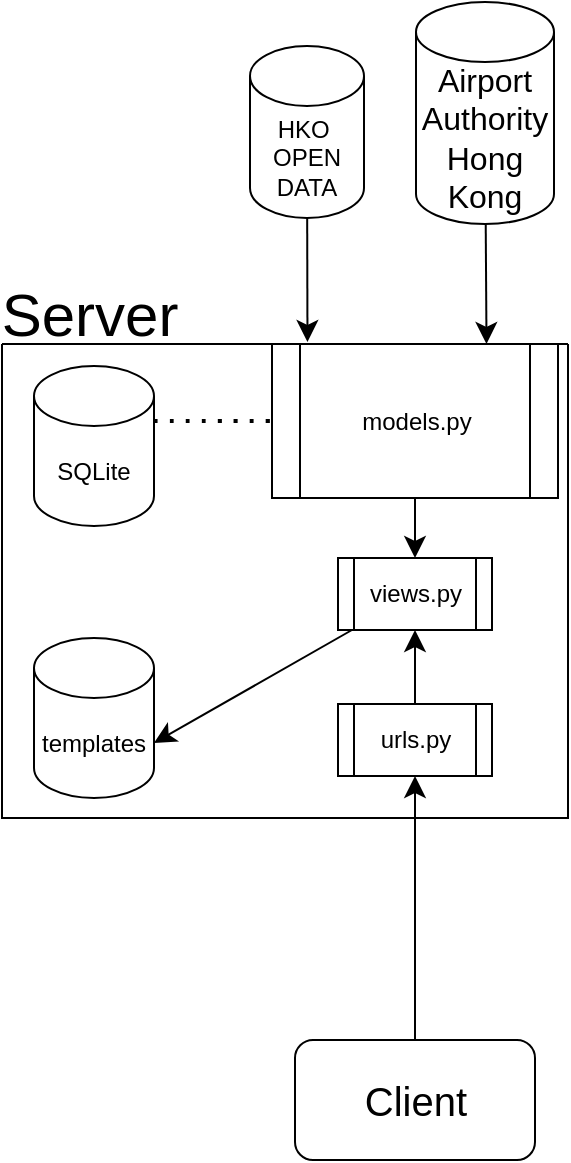 <mxfile version="26.1.2">
  <diagram name="第 1 页" id="5bKLqXM7aUAxzs9We8PO">
    <mxGraphModel dx="570" dy="767" grid="0" gridSize="10" guides="1" tooltips="1" connect="1" arrows="1" fold="1" page="0" pageScale="1" pageWidth="827" pageHeight="1169" math="0" shadow="0">
      <root>
        <mxCell id="0" />
        <mxCell id="1" parent="0" />
        <mxCell id="MloKvIPFbC10VM_HKt19-5" value="HKO&amp;nbsp;&lt;div&gt;OPEN DATA&lt;/div&gt;" style="shape=cylinder3;whiteSpace=wrap;html=1;boundedLbl=1;backgroundOutline=1;size=15;" vertex="1" parent="1">
          <mxGeometry x="127" y="-16" width="57" height="86" as="geometry" />
        </mxCell>
        <mxCell id="MloKvIPFbC10VM_HKt19-27" style="edgeStyle=none;curved=1;rounded=0;orthogonalLoop=1;jettySize=auto;html=1;entryX=0.75;entryY=0;entryDx=0;entryDy=0;fontSize=12;startSize=8;endSize=8;" edge="1" parent="1" source="MloKvIPFbC10VM_HKt19-10" target="MloKvIPFbC10VM_HKt19-22">
          <mxGeometry relative="1" as="geometry" />
        </mxCell>
        <mxCell id="MloKvIPFbC10VM_HKt19-10" value="&lt;span style=&quot;font-size:12.0pt;mso-bidi-font-size:&lt;br/&gt;11.0pt;font-family:&amp;quot;Calibri&amp;quot;,sans-serif;mso-ascii-theme-font:minor-latin;&lt;br/&gt;mso-fareast-font-family:等线;mso-hansi-theme-font:minor-latin;mso-bidi-font-family:&lt;br/&gt;&amp;quot;Times New Roman&amp;quot;;mso-bidi-theme-font:minor-bidi;mso-ansi-language:EN-HK;&lt;br/&gt;mso-fareast-language:ZH-CN;mso-bidi-language:AR-SA&quot; lang=&quot;EN-HK&quot;&gt;Airport Authority Hong Kong&lt;/span&gt;" style="shape=cylinder3;whiteSpace=wrap;html=1;boundedLbl=1;backgroundOutline=1;size=15;" vertex="1" parent="1">
          <mxGeometry x="210" y="-38" width="69" height="111" as="geometry" />
        </mxCell>
        <mxCell id="MloKvIPFbC10VM_HKt19-16" value="" style="swimlane;startSize=0;" vertex="1" parent="1">
          <mxGeometry x="3" y="133" width="283" height="237" as="geometry">
            <mxRectangle x="207" y="173" width="50" height="44" as="alternateBounds" />
          </mxGeometry>
        </mxCell>
        <mxCell id="MloKvIPFbC10VM_HKt19-41" style="edgeStyle=none;curved=1;rounded=0;orthogonalLoop=1;jettySize=auto;html=1;entryX=0.5;entryY=1;entryDx=0;entryDy=0;fontSize=12;startSize=8;endSize=8;" edge="1" parent="MloKvIPFbC10VM_HKt19-16" source="MloKvIPFbC10VM_HKt19-17" target="MloKvIPFbC10VM_HKt19-29">
          <mxGeometry relative="1" as="geometry" />
        </mxCell>
        <mxCell id="MloKvIPFbC10VM_HKt19-17" value="urls.py" style="shape=process;whiteSpace=wrap;html=1;backgroundOutline=1;" vertex="1" parent="MloKvIPFbC10VM_HKt19-16">
          <mxGeometry x="168" y="180" width="77" height="36" as="geometry" />
        </mxCell>
        <mxCell id="MloKvIPFbC10VM_HKt19-39" style="edgeStyle=none;curved=1;rounded=0;orthogonalLoop=1;jettySize=auto;html=1;entryX=0.5;entryY=0;entryDx=0;entryDy=0;fontSize=12;startSize=8;endSize=8;" edge="1" parent="MloKvIPFbC10VM_HKt19-16" source="MloKvIPFbC10VM_HKt19-22" target="MloKvIPFbC10VM_HKt19-29">
          <mxGeometry relative="1" as="geometry" />
        </mxCell>
        <mxCell id="MloKvIPFbC10VM_HKt19-22" value="models.py" style="shape=process;whiteSpace=wrap;html=1;backgroundOutline=1;" vertex="1" parent="MloKvIPFbC10VM_HKt19-16">
          <mxGeometry x="135" width="143" height="77" as="geometry" />
        </mxCell>
        <mxCell id="MloKvIPFbC10VM_HKt19-24" value="SQLite" style="shape=cylinder3;whiteSpace=wrap;html=1;boundedLbl=1;backgroundOutline=1;size=15;" vertex="1" parent="MloKvIPFbC10VM_HKt19-16">
          <mxGeometry x="16" y="11" width="60" height="80" as="geometry" />
        </mxCell>
        <mxCell id="MloKvIPFbC10VM_HKt19-28" value="templates" style="shape=cylinder3;whiteSpace=wrap;html=1;boundedLbl=1;backgroundOutline=1;size=15;" vertex="1" parent="MloKvIPFbC10VM_HKt19-16">
          <mxGeometry x="16" y="147" width="60" height="80" as="geometry" />
        </mxCell>
        <mxCell id="MloKvIPFbC10VM_HKt19-29" value="views&lt;span style=&quot;background-color: transparent; color: light-dark(rgb(0, 0, 0), rgb(255, 255, 255));&quot;&gt;.py&lt;/span&gt;" style="shape=process;whiteSpace=wrap;html=1;backgroundOutline=1;" vertex="1" parent="MloKvIPFbC10VM_HKt19-16">
          <mxGeometry x="168" y="107" width="77" height="36" as="geometry" />
        </mxCell>
        <mxCell id="MloKvIPFbC10VM_HKt19-31" style="edgeStyle=none;curved=1;rounded=0;orthogonalLoop=1;jettySize=auto;html=1;entryX=1;entryY=0;entryDx=0;entryDy=52.5;entryPerimeter=0;fontSize=12;startSize=8;endSize=8;" edge="1" parent="MloKvIPFbC10VM_HKt19-16" source="MloKvIPFbC10VM_HKt19-29" target="MloKvIPFbC10VM_HKt19-28">
          <mxGeometry relative="1" as="geometry" />
        </mxCell>
        <mxCell id="MloKvIPFbC10VM_HKt19-40" value="" style="endArrow=none;dashed=1;html=1;dashPattern=1 3;strokeWidth=2;rounded=0;fontSize=12;startSize=8;endSize=8;curved=1;entryX=0;entryY=0.5;entryDx=0;entryDy=0;exitX=1;exitY=0;exitDx=0;exitDy=27.5;exitPerimeter=0;" edge="1" parent="MloKvIPFbC10VM_HKt19-16" source="MloKvIPFbC10VM_HKt19-24" target="MloKvIPFbC10VM_HKt19-22">
          <mxGeometry width="50" height="50" relative="1" as="geometry">
            <mxPoint x="70" y="121" as="sourcePoint" />
            <mxPoint x="120" y="71" as="targetPoint" />
          </mxGeometry>
        </mxCell>
        <mxCell id="MloKvIPFbC10VM_HKt19-18" value="Server" style="text;html=1;align=center;verticalAlign=middle;whiteSpace=wrap;rounded=0;fontSize=30;" vertex="1" parent="1">
          <mxGeometry x="17" y="103" width="60" height="30" as="geometry" />
        </mxCell>
        <mxCell id="MloKvIPFbC10VM_HKt19-23" style="edgeStyle=none;curved=1;rounded=0;orthogonalLoop=1;jettySize=auto;html=1;entryX=0.124;entryY=-0.013;entryDx=0;entryDy=0;entryPerimeter=0;fontSize=12;startSize=8;endSize=8;" edge="1" parent="1" source="MloKvIPFbC10VM_HKt19-5" target="MloKvIPFbC10VM_HKt19-22">
          <mxGeometry relative="1" as="geometry" />
        </mxCell>
        <mxCell id="MloKvIPFbC10VM_HKt19-26" style="edgeStyle=none;curved=1;rounded=0;orthogonalLoop=1;jettySize=auto;html=1;entryX=0.5;entryY=1;entryDx=0;entryDy=0;fontSize=12;startSize=8;endSize=8;" edge="1" parent="1" source="MloKvIPFbC10VM_HKt19-25" target="MloKvIPFbC10VM_HKt19-17">
          <mxGeometry relative="1" as="geometry" />
        </mxCell>
        <mxCell id="MloKvIPFbC10VM_HKt19-25" value="&lt;font style=&quot;font-size: 20px;&quot;&gt;Client&lt;/font&gt;" style="rounded=1;whiteSpace=wrap;html=1;" vertex="1" parent="1">
          <mxGeometry x="149.5" y="481" width="120" height="60" as="geometry" />
        </mxCell>
      </root>
    </mxGraphModel>
  </diagram>
</mxfile>
